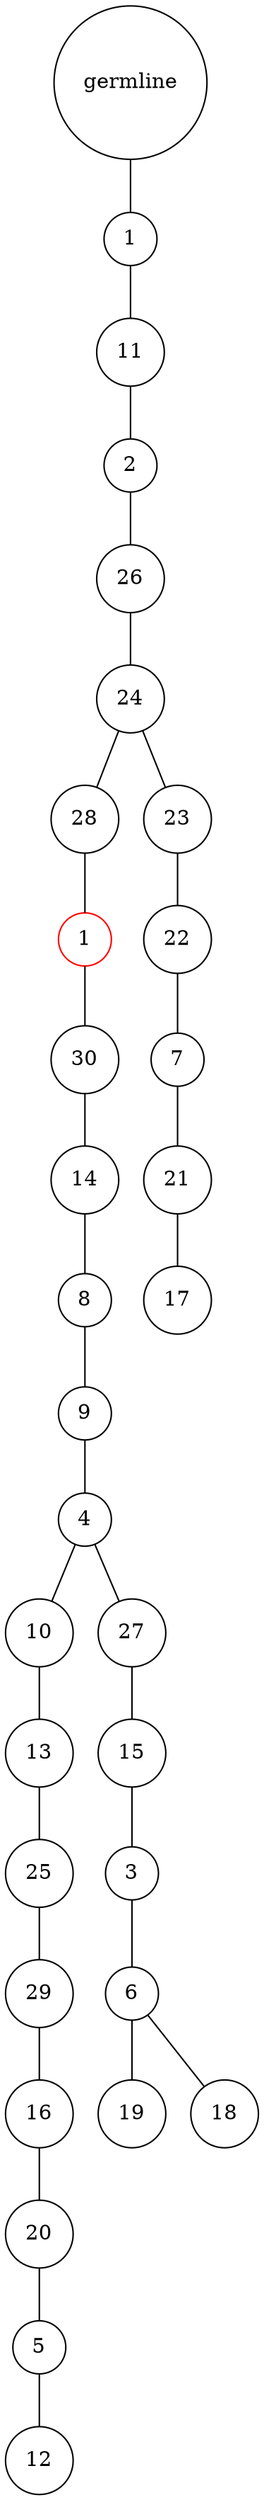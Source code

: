 graph {
	rankdir=UD;
	splines=line;
	node [shape=circle]
	"0x7f4bb419cb50" [label="germline"];
	"0x7f4bb419cb80" [label="1"];
	"0x7f4bb419cb50" -- "0x7f4bb419cb80" ;
	"0x7f4bb419cbb0" [label="11"];
	"0x7f4bb419cb80" -- "0x7f4bb419cbb0" ;
	"0x7f4bb419cbe0" [label="2"];
	"0x7f4bb419cbb0" -- "0x7f4bb419cbe0" ;
	"0x7f4bb419cc10" [label="26"];
	"0x7f4bb419cbe0" -- "0x7f4bb419cc10" ;
	"0x7f4bb419cc40" [label="24"];
	"0x7f4bb419cc10" -- "0x7f4bb419cc40" ;
	"0x7f4bb419cc70" [label="28"];
	"0x7f4bb419cc40" -- "0x7f4bb419cc70" ;
	"0x7f4bb419cca0" [label="1",color="red"];
	"0x7f4bb419cc70" -- "0x7f4bb419cca0" ;
	"0x7f4bb419ccd0" [label="30"];
	"0x7f4bb419cca0" -- "0x7f4bb419ccd0" ;
	"0x7f4bb419cd00" [label="14"];
	"0x7f4bb419ccd0" -- "0x7f4bb419cd00" ;
	"0x7f4bb419cd30" [label="8"];
	"0x7f4bb419cd00" -- "0x7f4bb419cd30" ;
	"0x7f4bb419cd60" [label="9"];
	"0x7f4bb419cd30" -- "0x7f4bb419cd60" ;
	"0x7f4bb419cd90" [label="4"];
	"0x7f4bb419cd60" -- "0x7f4bb419cd90" ;
	"0x7f4bb419cdc0" [label="10"];
	"0x7f4bb419cd90" -- "0x7f4bb419cdc0" ;
	"0x7f4bb419cdf0" [label="13"];
	"0x7f4bb419cdc0" -- "0x7f4bb419cdf0" ;
	"0x7f4bb419ce20" [label="25"];
	"0x7f4bb419cdf0" -- "0x7f4bb419ce20" ;
	"0x7f4bb419ce50" [label="29"];
	"0x7f4bb419ce20" -- "0x7f4bb419ce50" ;
	"0x7f4bb419ce80" [label="16"];
	"0x7f4bb419ce50" -- "0x7f4bb419ce80" ;
	"0x7f4bb419ceb0" [label="20"];
	"0x7f4bb419ce80" -- "0x7f4bb419ceb0" ;
	"0x7f4bb419cee0" [label="5"];
	"0x7f4bb419ceb0" -- "0x7f4bb419cee0" ;
	"0x7f4bb419cf10" [label="12"];
	"0x7f4bb419cee0" -- "0x7f4bb419cf10" ;
	"0x7f4bb419cf40" [label="27"];
	"0x7f4bb419cd90" -- "0x7f4bb419cf40" ;
	"0x7f4bb419cf70" [label="15"];
	"0x7f4bb419cf40" -- "0x7f4bb419cf70" ;
	"0x7f4bb419cfa0" [label="3"];
	"0x7f4bb419cf70" -- "0x7f4bb419cfa0" ;
	"0x7f4bb419cfd0" [label="6"];
	"0x7f4bb419cfa0" -- "0x7f4bb419cfd0" ;
	"0x7f4bb41aa040" [label="19"];
	"0x7f4bb419cfd0" -- "0x7f4bb41aa040" ;
	"0x7f4bb41aa070" [label="18"];
	"0x7f4bb419cfd0" -- "0x7f4bb41aa070" ;
	"0x7f4bb41aa0a0" [label="23"];
	"0x7f4bb419cc40" -- "0x7f4bb41aa0a0" ;
	"0x7f4bb41aa0d0" [label="22"];
	"0x7f4bb41aa0a0" -- "0x7f4bb41aa0d0" ;
	"0x7f4bb41aa100" [label="7"];
	"0x7f4bb41aa0d0" -- "0x7f4bb41aa100" ;
	"0x7f4bb41aa130" [label="21"];
	"0x7f4bb41aa100" -- "0x7f4bb41aa130" ;
	"0x7f4bb41aa160" [label="17"];
	"0x7f4bb41aa130" -- "0x7f4bb41aa160" ;
}
